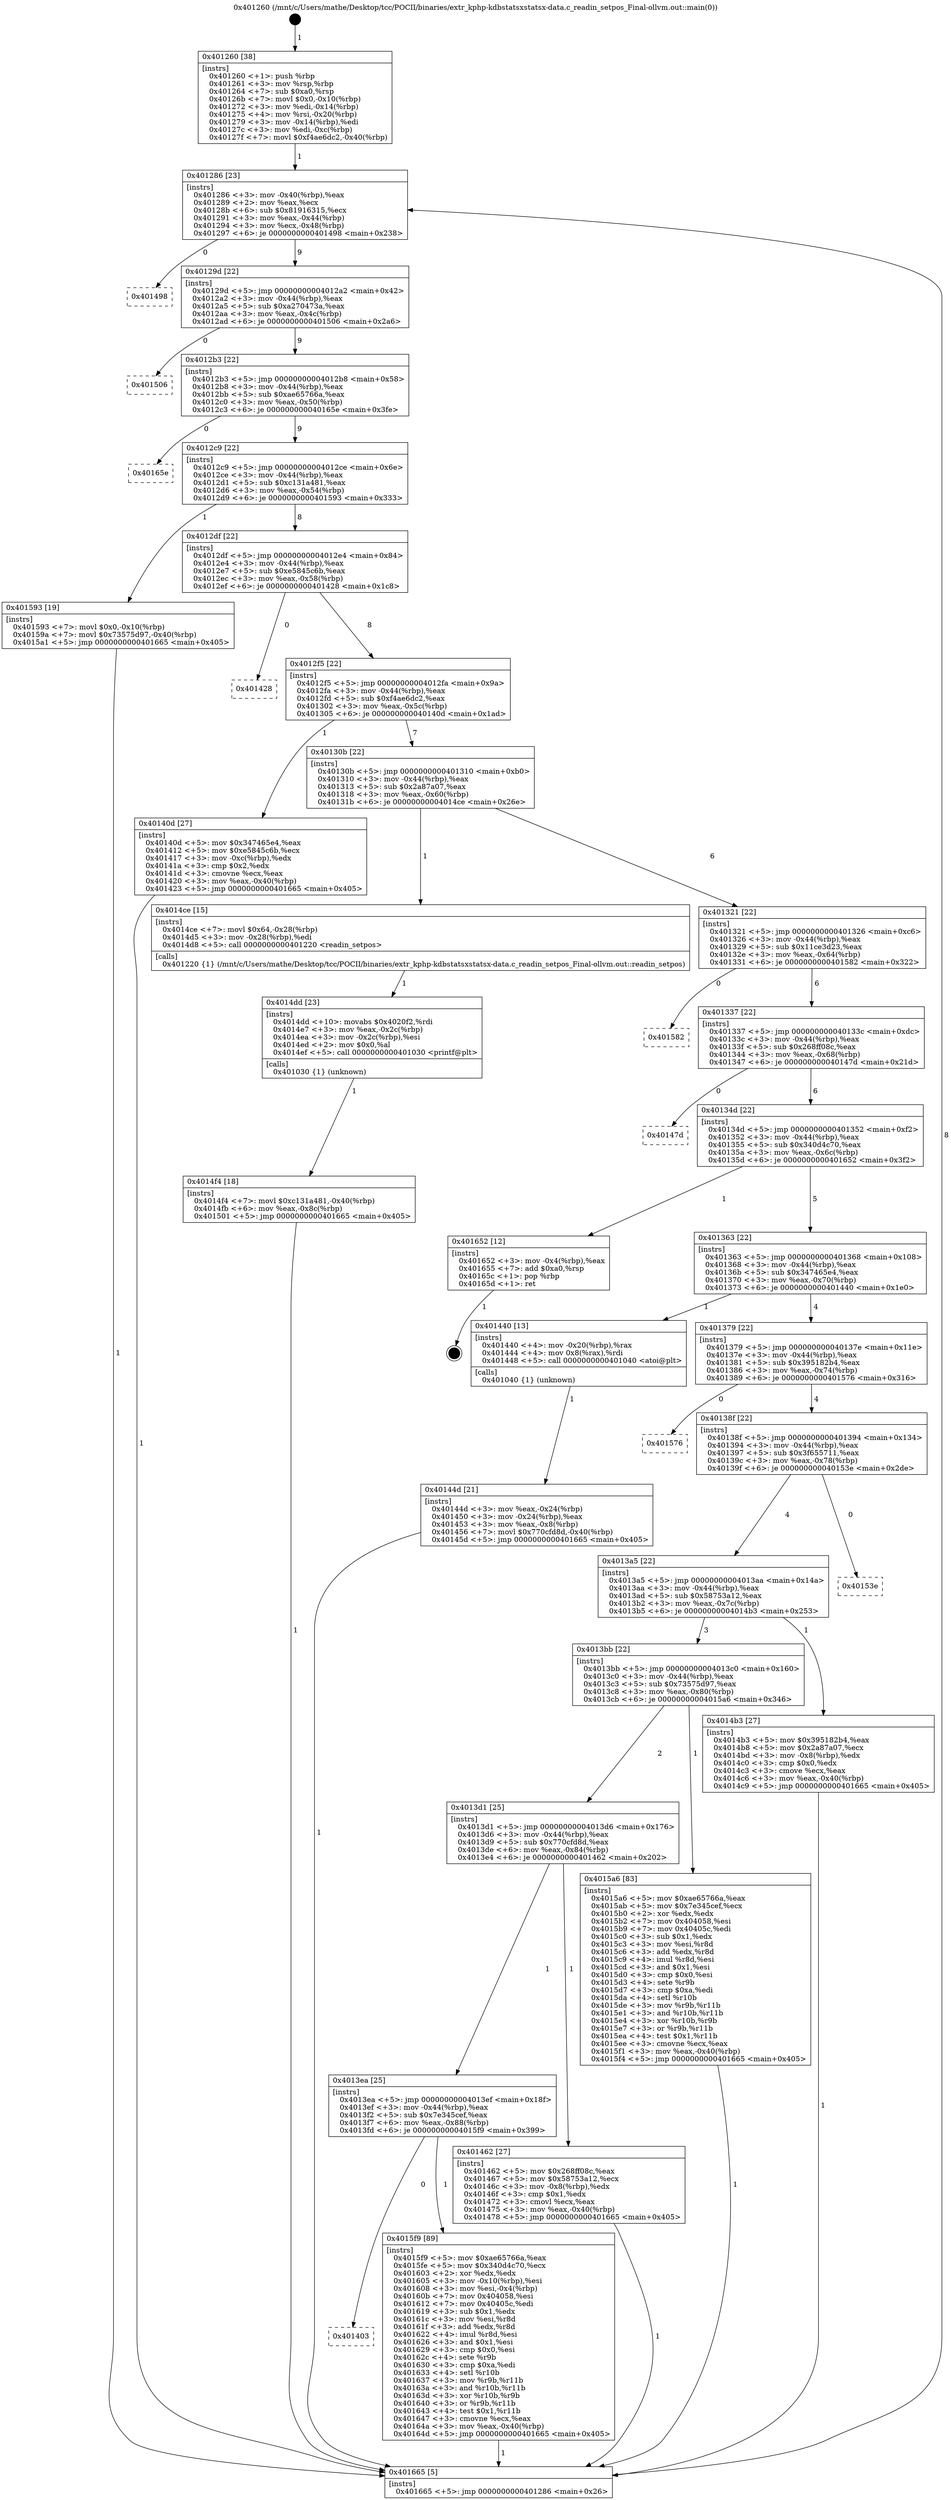 digraph "0x401260" {
  label = "0x401260 (/mnt/c/Users/mathe/Desktop/tcc/POCII/binaries/extr_kphp-kdbstatsxstatsx-data.c_readin_setpos_Final-ollvm.out::main(0))"
  labelloc = "t"
  node[shape=record]

  Entry [label="",width=0.3,height=0.3,shape=circle,fillcolor=black,style=filled]
  "0x401286" [label="{
     0x401286 [23]\l
     | [instrs]\l
     &nbsp;&nbsp;0x401286 \<+3\>: mov -0x40(%rbp),%eax\l
     &nbsp;&nbsp;0x401289 \<+2\>: mov %eax,%ecx\l
     &nbsp;&nbsp;0x40128b \<+6\>: sub $0x81916315,%ecx\l
     &nbsp;&nbsp;0x401291 \<+3\>: mov %eax,-0x44(%rbp)\l
     &nbsp;&nbsp;0x401294 \<+3\>: mov %ecx,-0x48(%rbp)\l
     &nbsp;&nbsp;0x401297 \<+6\>: je 0000000000401498 \<main+0x238\>\l
  }"]
  "0x401498" [label="{
     0x401498\l
  }", style=dashed]
  "0x40129d" [label="{
     0x40129d [22]\l
     | [instrs]\l
     &nbsp;&nbsp;0x40129d \<+5\>: jmp 00000000004012a2 \<main+0x42\>\l
     &nbsp;&nbsp;0x4012a2 \<+3\>: mov -0x44(%rbp),%eax\l
     &nbsp;&nbsp;0x4012a5 \<+5\>: sub $0xa270473a,%eax\l
     &nbsp;&nbsp;0x4012aa \<+3\>: mov %eax,-0x4c(%rbp)\l
     &nbsp;&nbsp;0x4012ad \<+6\>: je 0000000000401506 \<main+0x2a6\>\l
  }"]
  Exit [label="",width=0.3,height=0.3,shape=circle,fillcolor=black,style=filled,peripheries=2]
  "0x401506" [label="{
     0x401506\l
  }", style=dashed]
  "0x4012b3" [label="{
     0x4012b3 [22]\l
     | [instrs]\l
     &nbsp;&nbsp;0x4012b3 \<+5\>: jmp 00000000004012b8 \<main+0x58\>\l
     &nbsp;&nbsp;0x4012b8 \<+3\>: mov -0x44(%rbp),%eax\l
     &nbsp;&nbsp;0x4012bb \<+5\>: sub $0xae65766a,%eax\l
     &nbsp;&nbsp;0x4012c0 \<+3\>: mov %eax,-0x50(%rbp)\l
     &nbsp;&nbsp;0x4012c3 \<+6\>: je 000000000040165e \<main+0x3fe\>\l
  }"]
  "0x401403" [label="{
     0x401403\l
  }", style=dashed]
  "0x40165e" [label="{
     0x40165e\l
  }", style=dashed]
  "0x4012c9" [label="{
     0x4012c9 [22]\l
     | [instrs]\l
     &nbsp;&nbsp;0x4012c9 \<+5\>: jmp 00000000004012ce \<main+0x6e\>\l
     &nbsp;&nbsp;0x4012ce \<+3\>: mov -0x44(%rbp),%eax\l
     &nbsp;&nbsp;0x4012d1 \<+5\>: sub $0xc131a481,%eax\l
     &nbsp;&nbsp;0x4012d6 \<+3\>: mov %eax,-0x54(%rbp)\l
     &nbsp;&nbsp;0x4012d9 \<+6\>: je 0000000000401593 \<main+0x333\>\l
  }"]
  "0x4015f9" [label="{
     0x4015f9 [89]\l
     | [instrs]\l
     &nbsp;&nbsp;0x4015f9 \<+5\>: mov $0xae65766a,%eax\l
     &nbsp;&nbsp;0x4015fe \<+5\>: mov $0x340d4c70,%ecx\l
     &nbsp;&nbsp;0x401603 \<+2\>: xor %edx,%edx\l
     &nbsp;&nbsp;0x401605 \<+3\>: mov -0x10(%rbp),%esi\l
     &nbsp;&nbsp;0x401608 \<+3\>: mov %esi,-0x4(%rbp)\l
     &nbsp;&nbsp;0x40160b \<+7\>: mov 0x404058,%esi\l
     &nbsp;&nbsp;0x401612 \<+7\>: mov 0x40405c,%edi\l
     &nbsp;&nbsp;0x401619 \<+3\>: sub $0x1,%edx\l
     &nbsp;&nbsp;0x40161c \<+3\>: mov %esi,%r8d\l
     &nbsp;&nbsp;0x40161f \<+3\>: add %edx,%r8d\l
     &nbsp;&nbsp;0x401622 \<+4\>: imul %r8d,%esi\l
     &nbsp;&nbsp;0x401626 \<+3\>: and $0x1,%esi\l
     &nbsp;&nbsp;0x401629 \<+3\>: cmp $0x0,%esi\l
     &nbsp;&nbsp;0x40162c \<+4\>: sete %r9b\l
     &nbsp;&nbsp;0x401630 \<+3\>: cmp $0xa,%edi\l
     &nbsp;&nbsp;0x401633 \<+4\>: setl %r10b\l
     &nbsp;&nbsp;0x401637 \<+3\>: mov %r9b,%r11b\l
     &nbsp;&nbsp;0x40163a \<+3\>: and %r10b,%r11b\l
     &nbsp;&nbsp;0x40163d \<+3\>: xor %r10b,%r9b\l
     &nbsp;&nbsp;0x401640 \<+3\>: or %r9b,%r11b\l
     &nbsp;&nbsp;0x401643 \<+4\>: test $0x1,%r11b\l
     &nbsp;&nbsp;0x401647 \<+3\>: cmovne %ecx,%eax\l
     &nbsp;&nbsp;0x40164a \<+3\>: mov %eax,-0x40(%rbp)\l
     &nbsp;&nbsp;0x40164d \<+5\>: jmp 0000000000401665 \<main+0x405\>\l
  }"]
  "0x401593" [label="{
     0x401593 [19]\l
     | [instrs]\l
     &nbsp;&nbsp;0x401593 \<+7\>: movl $0x0,-0x10(%rbp)\l
     &nbsp;&nbsp;0x40159a \<+7\>: movl $0x73575d97,-0x40(%rbp)\l
     &nbsp;&nbsp;0x4015a1 \<+5\>: jmp 0000000000401665 \<main+0x405\>\l
  }"]
  "0x4012df" [label="{
     0x4012df [22]\l
     | [instrs]\l
     &nbsp;&nbsp;0x4012df \<+5\>: jmp 00000000004012e4 \<main+0x84\>\l
     &nbsp;&nbsp;0x4012e4 \<+3\>: mov -0x44(%rbp),%eax\l
     &nbsp;&nbsp;0x4012e7 \<+5\>: sub $0xe5845c6b,%eax\l
     &nbsp;&nbsp;0x4012ec \<+3\>: mov %eax,-0x58(%rbp)\l
     &nbsp;&nbsp;0x4012ef \<+6\>: je 0000000000401428 \<main+0x1c8\>\l
  }"]
  "0x4014f4" [label="{
     0x4014f4 [18]\l
     | [instrs]\l
     &nbsp;&nbsp;0x4014f4 \<+7\>: movl $0xc131a481,-0x40(%rbp)\l
     &nbsp;&nbsp;0x4014fb \<+6\>: mov %eax,-0x8c(%rbp)\l
     &nbsp;&nbsp;0x401501 \<+5\>: jmp 0000000000401665 \<main+0x405\>\l
  }"]
  "0x401428" [label="{
     0x401428\l
  }", style=dashed]
  "0x4012f5" [label="{
     0x4012f5 [22]\l
     | [instrs]\l
     &nbsp;&nbsp;0x4012f5 \<+5\>: jmp 00000000004012fa \<main+0x9a\>\l
     &nbsp;&nbsp;0x4012fa \<+3\>: mov -0x44(%rbp),%eax\l
     &nbsp;&nbsp;0x4012fd \<+5\>: sub $0xf4ae6dc2,%eax\l
     &nbsp;&nbsp;0x401302 \<+3\>: mov %eax,-0x5c(%rbp)\l
     &nbsp;&nbsp;0x401305 \<+6\>: je 000000000040140d \<main+0x1ad\>\l
  }"]
  "0x4014dd" [label="{
     0x4014dd [23]\l
     | [instrs]\l
     &nbsp;&nbsp;0x4014dd \<+10\>: movabs $0x4020f2,%rdi\l
     &nbsp;&nbsp;0x4014e7 \<+3\>: mov %eax,-0x2c(%rbp)\l
     &nbsp;&nbsp;0x4014ea \<+3\>: mov -0x2c(%rbp),%esi\l
     &nbsp;&nbsp;0x4014ed \<+2\>: mov $0x0,%al\l
     &nbsp;&nbsp;0x4014ef \<+5\>: call 0000000000401030 \<printf@plt\>\l
     | [calls]\l
     &nbsp;&nbsp;0x401030 \{1\} (unknown)\l
  }"]
  "0x40140d" [label="{
     0x40140d [27]\l
     | [instrs]\l
     &nbsp;&nbsp;0x40140d \<+5\>: mov $0x347465e4,%eax\l
     &nbsp;&nbsp;0x401412 \<+5\>: mov $0xe5845c6b,%ecx\l
     &nbsp;&nbsp;0x401417 \<+3\>: mov -0xc(%rbp),%edx\l
     &nbsp;&nbsp;0x40141a \<+3\>: cmp $0x2,%edx\l
     &nbsp;&nbsp;0x40141d \<+3\>: cmovne %ecx,%eax\l
     &nbsp;&nbsp;0x401420 \<+3\>: mov %eax,-0x40(%rbp)\l
     &nbsp;&nbsp;0x401423 \<+5\>: jmp 0000000000401665 \<main+0x405\>\l
  }"]
  "0x40130b" [label="{
     0x40130b [22]\l
     | [instrs]\l
     &nbsp;&nbsp;0x40130b \<+5\>: jmp 0000000000401310 \<main+0xb0\>\l
     &nbsp;&nbsp;0x401310 \<+3\>: mov -0x44(%rbp),%eax\l
     &nbsp;&nbsp;0x401313 \<+5\>: sub $0x2a87a07,%eax\l
     &nbsp;&nbsp;0x401318 \<+3\>: mov %eax,-0x60(%rbp)\l
     &nbsp;&nbsp;0x40131b \<+6\>: je 00000000004014ce \<main+0x26e\>\l
  }"]
  "0x401665" [label="{
     0x401665 [5]\l
     | [instrs]\l
     &nbsp;&nbsp;0x401665 \<+5\>: jmp 0000000000401286 \<main+0x26\>\l
  }"]
  "0x401260" [label="{
     0x401260 [38]\l
     | [instrs]\l
     &nbsp;&nbsp;0x401260 \<+1\>: push %rbp\l
     &nbsp;&nbsp;0x401261 \<+3\>: mov %rsp,%rbp\l
     &nbsp;&nbsp;0x401264 \<+7\>: sub $0xa0,%rsp\l
     &nbsp;&nbsp;0x40126b \<+7\>: movl $0x0,-0x10(%rbp)\l
     &nbsp;&nbsp;0x401272 \<+3\>: mov %edi,-0x14(%rbp)\l
     &nbsp;&nbsp;0x401275 \<+4\>: mov %rsi,-0x20(%rbp)\l
     &nbsp;&nbsp;0x401279 \<+3\>: mov -0x14(%rbp),%edi\l
     &nbsp;&nbsp;0x40127c \<+3\>: mov %edi,-0xc(%rbp)\l
     &nbsp;&nbsp;0x40127f \<+7\>: movl $0xf4ae6dc2,-0x40(%rbp)\l
  }"]
  "0x4013ea" [label="{
     0x4013ea [25]\l
     | [instrs]\l
     &nbsp;&nbsp;0x4013ea \<+5\>: jmp 00000000004013ef \<main+0x18f\>\l
     &nbsp;&nbsp;0x4013ef \<+3\>: mov -0x44(%rbp),%eax\l
     &nbsp;&nbsp;0x4013f2 \<+5\>: sub $0x7e345cef,%eax\l
     &nbsp;&nbsp;0x4013f7 \<+6\>: mov %eax,-0x88(%rbp)\l
     &nbsp;&nbsp;0x4013fd \<+6\>: je 00000000004015f9 \<main+0x399\>\l
  }"]
  "0x4014ce" [label="{
     0x4014ce [15]\l
     | [instrs]\l
     &nbsp;&nbsp;0x4014ce \<+7\>: movl $0x64,-0x28(%rbp)\l
     &nbsp;&nbsp;0x4014d5 \<+3\>: mov -0x28(%rbp),%edi\l
     &nbsp;&nbsp;0x4014d8 \<+5\>: call 0000000000401220 \<readin_setpos\>\l
     | [calls]\l
     &nbsp;&nbsp;0x401220 \{1\} (/mnt/c/Users/mathe/Desktop/tcc/POCII/binaries/extr_kphp-kdbstatsxstatsx-data.c_readin_setpos_Final-ollvm.out::readin_setpos)\l
  }"]
  "0x401321" [label="{
     0x401321 [22]\l
     | [instrs]\l
     &nbsp;&nbsp;0x401321 \<+5\>: jmp 0000000000401326 \<main+0xc6\>\l
     &nbsp;&nbsp;0x401326 \<+3\>: mov -0x44(%rbp),%eax\l
     &nbsp;&nbsp;0x401329 \<+5\>: sub $0x11ce3d23,%eax\l
     &nbsp;&nbsp;0x40132e \<+3\>: mov %eax,-0x64(%rbp)\l
     &nbsp;&nbsp;0x401331 \<+6\>: je 0000000000401582 \<main+0x322\>\l
  }"]
  "0x401462" [label="{
     0x401462 [27]\l
     | [instrs]\l
     &nbsp;&nbsp;0x401462 \<+5\>: mov $0x268ff08c,%eax\l
     &nbsp;&nbsp;0x401467 \<+5\>: mov $0x58753a12,%ecx\l
     &nbsp;&nbsp;0x40146c \<+3\>: mov -0x8(%rbp),%edx\l
     &nbsp;&nbsp;0x40146f \<+3\>: cmp $0x1,%edx\l
     &nbsp;&nbsp;0x401472 \<+3\>: cmovl %ecx,%eax\l
     &nbsp;&nbsp;0x401475 \<+3\>: mov %eax,-0x40(%rbp)\l
     &nbsp;&nbsp;0x401478 \<+5\>: jmp 0000000000401665 \<main+0x405\>\l
  }"]
  "0x401582" [label="{
     0x401582\l
  }", style=dashed]
  "0x401337" [label="{
     0x401337 [22]\l
     | [instrs]\l
     &nbsp;&nbsp;0x401337 \<+5\>: jmp 000000000040133c \<main+0xdc\>\l
     &nbsp;&nbsp;0x40133c \<+3\>: mov -0x44(%rbp),%eax\l
     &nbsp;&nbsp;0x40133f \<+5\>: sub $0x268ff08c,%eax\l
     &nbsp;&nbsp;0x401344 \<+3\>: mov %eax,-0x68(%rbp)\l
     &nbsp;&nbsp;0x401347 \<+6\>: je 000000000040147d \<main+0x21d\>\l
  }"]
  "0x4013d1" [label="{
     0x4013d1 [25]\l
     | [instrs]\l
     &nbsp;&nbsp;0x4013d1 \<+5\>: jmp 00000000004013d6 \<main+0x176\>\l
     &nbsp;&nbsp;0x4013d6 \<+3\>: mov -0x44(%rbp),%eax\l
     &nbsp;&nbsp;0x4013d9 \<+5\>: sub $0x770cfd8d,%eax\l
     &nbsp;&nbsp;0x4013de \<+6\>: mov %eax,-0x84(%rbp)\l
     &nbsp;&nbsp;0x4013e4 \<+6\>: je 0000000000401462 \<main+0x202\>\l
  }"]
  "0x40147d" [label="{
     0x40147d\l
  }", style=dashed]
  "0x40134d" [label="{
     0x40134d [22]\l
     | [instrs]\l
     &nbsp;&nbsp;0x40134d \<+5\>: jmp 0000000000401352 \<main+0xf2\>\l
     &nbsp;&nbsp;0x401352 \<+3\>: mov -0x44(%rbp),%eax\l
     &nbsp;&nbsp;0x401355 \<+5\>: sub $0x340d4c70,%eax\l
     &nbsp;&nbsp;0x40135a \<+3\>: mov %eax,-0x6c(%rbp)\l
     &nbsp;&nbsp;0x40135d \<+6\>: je 0000000000401652 \<main+0x3f2\>\l
  }"]
  "0x4015a6" [label="{
     0x4015a6 [83]\l
     | [instrs]\l
     &nbsp;&nbsp;0x4015a6 \<+5\>: mov $0xae65766a,%eax\l
     &nbsp;&nbsp;0x4015ab \<+5\>: mov $0x7e345cef,%ecx\l
     &nbsp;&nbsp;0x4015b0 \<+2\>: xor %edx,%edx\l
     &nbsp;&nbsp;0x4015b2 \<+7\>: mov 0x404058,%esi\l
     &nbsp;&nbsp;0x4015b9 \<+7\>: mov 0x40405c,%edi\l
     &nbsp;&nbsp;0x4015c0 \<+3\>: sub $0x1,%edx\l
     &nbsp;&nbsp;0x4015c3 \<+3\>: mov %esi,%r8d\l
     &nbsp;&nbsp;0x4015c6 \<+3\>: add %edx,%r8d\l
     &nbsp;&nbsp;0x4015c9 \<+4\>: imul %r8d,%esi\l
     &nbsp;&nbsp;0x4015cd \<+3\>: and $0x1,%esi\l
     &nbsp;&nbsp;0x4015d0 \<+3\>: cmp $0x0,%esi\l
     &nbsp;&nbsp;0x4015d3 \<+4\>: sete %r9b\l
     &nbsp;&nbsp;0x4015d7 \<+3\>: cmp $0xa,%edi\l
     &nbsp;&nbsp;0x4015da \<+4\>: setl %r10b\l
     &nbsp;&nbsp;0x4015de \<+3\>: mov %r9b,%r11b\l
     &nbsp;&nbsp;0x4015e1 \<+3\>: and %r10b,%r11b\l
     &nbsp;&nbsp;0x4015e4 \<+3\>: xor %r10b,%r9b\l
     &nbsp;&nbsp;0x4015e7 \<+3\>: or %r9b,%r11b\l
     &nbsp;&nbsp;0x4015ea \<+4\>: test $0x1,%r11b\l
     &nbsp;&nbsp;0x4015ee \<+3\>: cmovne %ecx,%eax\l
     &nbsp;&nbsp;0x4015f1 \<+3\>: mov %eax,-0x40(%rbp)\l
     &nbsp;&nbsp;0x4015f4 \<+5\>: jmp 0000000000401665 \<main+0x405\>\l
  }"]
  "0x401652" [label="{
     0x401652 [12]\l
     | [instrs]\l
     &nbsp;&nbsp;0x401652 \<+3\>: mov -0x4(%rbp),%eax\l
     &nbsp;&nbsp;0x401655 \<+7\>: add $0xa0,%rsp\l
     &nbsp;&nbsp;0x40165c \<+1\>: pop %rbp\l
     &nbsp;&nbsp;0x40165d \<+1\>: ret\l
  }"]
  "0x401363" [label="{
     0x401363 [22]\l
     | [instrs]\l
     &nbsp;&nbsp;0x401363 \<+5\>: jmp 0000000000401368 \<main+0x108\>\l
     &nbsp;&nbsp;0x401368 \<+3\>: mov -0x44(%rbp),%eax\l
     &nbsp;&nbsp;0x40136b \<+5\>: sub $0x347465e4,%eax\l
     &nbsp;&nbsp;0x401370 \<+3\>: mov %eax,-0x70(%rbp)\l
     &nbsp;&nbsp;0x401373 \<+6\>: je 0000000000401440 \<main+0x1e0\>\l
  }"]
  "0x4013bb" [label="{
     0x4013bb [22]\l
     | [instrs]\l
     &nbsp;&nbsp;0x4013bb \<+5\>: jmp 00000000004013c0 \<main+0x160\>\l
     &nbsp;&nbsp;0x4013c0 \<+3\>: mov -0x44(%rbp),%eax\l
     &nbsp;&nbsp;0x4013c3 \<+5\>: sub $0x73575d97,%eax\l
     &nbsp;&nbsp;0x4013c8 \<+3\>: mov %eax,-0x80(%rbp)\l
     &nbsp;&nbsp;0x4013cb \<+6\>: je 00000000004015a6 \<main+0x346\>\l
  }"]
  "0x401440" [label="{
     0x401440 [13]\l
     | [instrs]\l
     &nbsp;&nbsp;0x401440 \<+4\>: mov -0x20(%rbp),%rax\l
     &nbsp;&nbsp;0x401444 \<+4\>: mov 0x8(%rax),%rdi\l
     &nbsp;&nbsp;0x401448 \<+5\>: call 0000000000401040 \<atoi@plt\>\l
     | [calls]\l
     &nbsp;&nbsp;0x401040 \{1\} (unknown)\l
  }"]
  "0x401379" [label="{
     0x401379 [22]\l
     | [instrs]\l
     &nbsp;&nbsp;0x401379 \<+5\>: jmp 000000000040137e \<main+0x11e\>\l
     &nbsp;&nbsp;0x40137e \<+3\>: mov -0x44(%rbp),%eax\l
     &nbsp;&nbsp;0x401381 \<+5\>: sub $0x395182b4,%eax\l
     &nbsp;&nbsp;0x401386 \<+3\>: mov %eax,-0x74(%rbp)\l
     &nbsp;&nbsp;0x401389 \<+6\>: je 0000000000401576 \<main+0x316\>\l
  }"]
  "0x40144d" [label="{
     0x40144d [21]\l
     | [instrs]\l
     &nbsp;&nbsp;0x40144d \<+3\>: mov %eax,-0x24(%rbp)\l
     &nbsp;&nbsp;0x401450 \<+3\>: mov -0x24(%rbp),%eax\l
     &nbsp;&nbsp;0x401453 \<+3\>: mov %eax,-0x8(%rbp)\l
     &nbsp;&nbsp;0x401456 \<+7\>: movl $0x770cfd8d,-0x40(%rbp)\l
     &nbsp;&nbsp;0x40145d \<+5\>: jmp 0000000000401665 \<main+0x405\>\l
  }"]
  "0x4014b3" [label="{
     0x4014b3 [27]\l
     | [instrs]\l
     &nbsp;&nbsp;0x4014b3 \<+5\>: mov $0x395182b4,%eax\l
     &nbsp;&nbsp;0x4014b8 \<+5\>: mov $0x2a87a07,%ecx\l
     &nbsp;&nbsp;0x4014bd \<+3\>: mov -0x8(%rbp),%edx\l
     &nbsp;&nbsp;0x4014c0 \<+3\>: cmp $0x0,%edx\l
     &nbsp;&nbsp;0x4014c3 \<+3\>: cmove %ecx,%eax\l
     &nbsp;&nbsp;0x4014c6 \<+3\>: mov %eax,-0x40(%rbp)\l
     &nbsp;&nbsp;0x4014c9 \<+5\>: jmp 0000000000401665 \<main+0x405\>\l
  }"]
  "0x401576" [label="{
     0x401576\l
  }", style=dashed]
  "0x40138f" [label="{
     0x40138f [22]\l
     | [instrs]\l
     &nbsp;&nbsp;0x40138f \<+5\>: jmp 0000000000401394 \<main+0x134\>\l
     &nbsp;&nbsp;0x401394 \<+3\>: mov -0x44(%rbp),%eax\l
     &nbsp;&nbsp;0x401397 \<+5\>: sub $0x3f655711,%eax\l
     &nbsp;&nbsp;0x40139c \<+3\>: mov %eax,-0x78(%rbp)\l
     &nbsp;&nbsp;0x40139f \<+6\>: je 000000000040153e \<main+0x2de\>\l
  }"]
  "0x4013a5" [label="{
     0x4013a5 [22]\l
     | [instrs]\l
     &nbsp;&nbsp;0x4013a5 \<+5\>: jmp 00000000004013aa \<main+0x14a\>\l
     &nbsp;&nbsp;0x4013aa \<+3\>: mov -0x44(%rbp),%eax\l
     &nbsp;&nbsp;0x4013ad \<+5\>: sub $0x58753a12,%eax\l
     &nbsp;&nbsp;0x4013b2 \<+3\>: mov %eax,-0x7c(%rbp)\l
     &nbsp;&nbsp;0x4013b5 \<+6\>: je 00000000004014b3 \<main+0x253\>\l
  }"]
  "0x40153e" [label="{
     0x40153e\l
  }", style=dashed]
  Entry -> "0x401260" [label=" 1"]
  "0x401286" -> "0x401498" [label=" 0"]
  "0x401286" -> "0x40129d" [label=" 9"]
  "0x401652" -> Exit [label=" 1"]
  "0x40129d" -> "0x401506" [label=" 0"]
  "0x40129d" -> "0x4012b3" [label=" 9"]
  "0x4015f9" -> "0x401665" [label=" 1"]
  "0x4012b3" -> "0x40165e" [label=" 0"]
  "0x4012b3" -> "0x4012c9" [label=" 9"]
  "0x4013ea" -> "0x401403" [label=" 0"]
  "0x4012c9" -> "0x401593" [label=" 1"]
  "0x4012c9" -> "0x4012df" [label=" 8"]
  "0x4013ea" -> "0x4015f9" [label=" 1"]
  "0x4012df" -> "0x401428" [label=" 0"]
  "0x4012df" -> "0x4012f5" [label=" 8"]
  "0x4015a6" -> "0x401665" [label=" 1"]
  "0x4012f5" -> "0x40140d" [label=" 1"]
  "0x4012f5" -> "0x40130b" [label=" 7"]
  "0x40140d" -> "0x401665" [label=" 1"]
  "0x401260" -> "0x401286" [label=" 1"]
  "0x401665" -> "0x401286" [label=" 8"]
  "0x401593" -> "0x401665" [label=" 1"]
  "0x40130b" -> "0x4014ce" [label=" 1"]
  "0x40130b" -> "0x401321" [label=" 6"]
  "0x4014f4" -> "0x401665" [label=" 1"]
  "0x401321" -> "0x401582" [label=" 0"]
  "0x401321" -> "0x401337" [label=" 6"]
  "0x4014dd" -> "0x4014f4" [label=" 1"]
  "0x401337" -> "0x40147d" [label=" 0"]
  "0x401337" -> "0x40134d" [label=" 6"]
  "0x4014b3" -> "0x401665" [label=" 1"]
  "0x40134d" -> "0x401652" [label=" 1"]
  "0x40134d" -> "0x401363" [label=" 5"]
  "0x401462" -> "0x401665" [label=" 1"]
  "0x401363" -> "0x401440" [label=" 1"]
  "0x401363" -> "0x401379" [label=" 4"]
  "0x401440" -> "0x40144d" [label=" 1"]
  "0x40144d" -> "0x401665" [label=" 1"]
  "0x4013d1" -> "0x401462" [label=" 1"]
  "0x401379" -> "0x401576" [label=" 0"]
  "0x401379" -> "0x40138f" [label=" 4"]
  "0x4014ce" -> "0x4014dd" [label=" 1"]
  "0x40138f" -> "0x40153e" [label=" 0"]
  "0x40138f" -> "0x4013a5" [label=" 4"]
  "0x4013bb" -> "0x4013d1" [label=" 2"]
  "0x4013a5" -> "0x4014b3" [label=" 1"]
  "0x4013a5" -> "0x4013bb" [label=" 3"]
  "0x4013d1" -> "0x4013ea" [label=" 1"]
  "0x4013bb" -> "0x4015a6" [label=" 1"]
}
